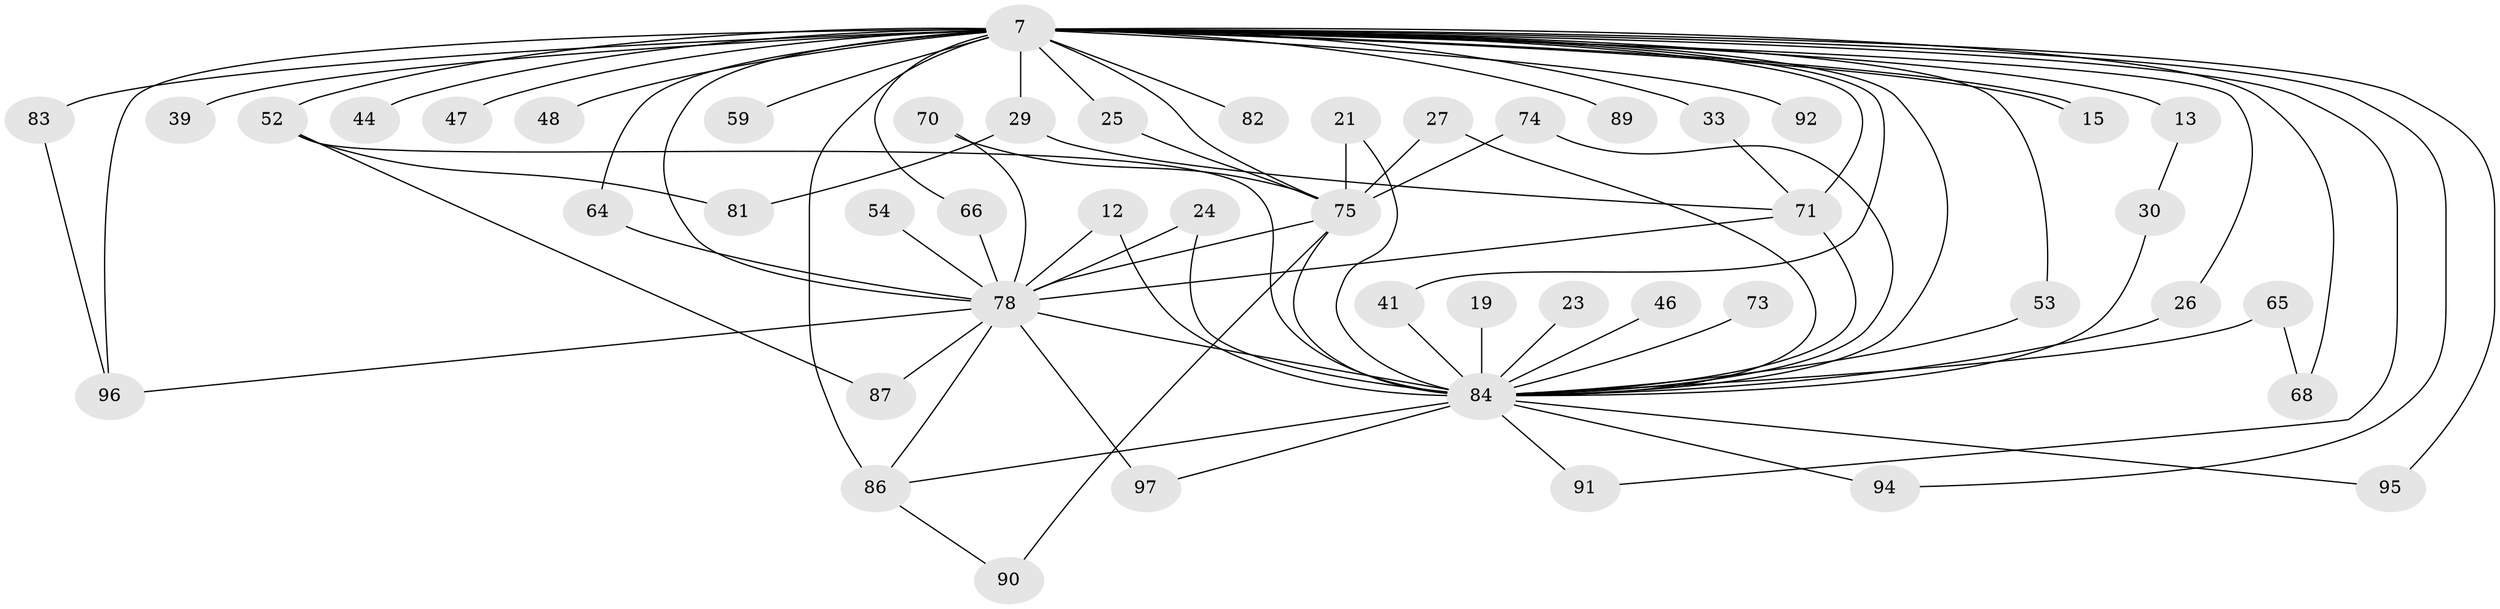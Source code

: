 // original degree distribution, {39: 0.010309278350515464, 17: 0.010309278350515464, 26: 0.010309278350515464, 23: 0.020618556701030927, 20: 0.010309278350515464, 18: 0.010309278350515464, 24: 0.010309278350515464, 14: 0.020618556701030927, 5: 0.010309278350515464, 2: 0.6185567010309279, 3: 0.1958762886597938, 4: 0.030927835051546393, 8: 0.010309278350515464, 6: 0.030927835051546393}
// Generated by graph-tools (version 1.1) at 2025/44/03/09/25 04:44:47]
// undirected, 48 vertices, 81 edges
graph export_dot {
graph [start="1"]
  node [color=gray90,style=filled];
  7 [super="+4+1"];
  12;
  13;
  15;
  19;
  21;
  23;
  24;
  25;
  26;
  27;
  29 [super="+17"];
  30;
  33;
  39;
  41;
  44;
  46;
  47;
  48;
  52 [super="+45"];
  53;
  54;
  59;
  64;
  65;
  66;
  68;
  70;
  71 [super="+51+58+35+60"];
  73;
  74;
  75 [super="+69+9"];
  78 [super="+37+6+76+36"];
  81;
  82;
  83 [super="+72+79+77"];
  84 [super="+3+10+80"];
  86 [super="+22+67+56+85"];
  87;
  89;
  90;
  91;
  92;
  94;
  95;
  96 [super="+93"];
  97 [super="+88"];
  7 -- 15;
  7 -- 15;
  7 -- 33 [weight=2];
  7 -- 41;
  7 -- 44 [weight=2];
  7 -- 47 [weight=2];
  7 -- 48 [weight=2];
  7 -- 53;
  7 -- 82 [weight=2];
  7 -- 92 [weight=2];
  7 -- 64;
  7 -- 13 [weight=2];
  7 -- 89;
  7 -- 94;
  7 -- 39 [weight=2];
  7 -- 59 [weight=2];
  7 -- 29 [weight=3];
  7 -- 25;
  7 -- 26;
  7 -- 66;
  7 -- 68;
  7 -- 75 [weight=7];
  7 -- 83 [weight=5];
  7 -- 84 [weight=11];
  7 -- 91;
  7 -- 95;
  7 -- 78 [weight=9];
  7 -- 71;
  7 -- 96;
  7 -- 52 [weight=4];
  7 -- 86 [weight=6];
  12 -- 84;
  12 -- 78;
  13 -- 30;
  19 -- 84 [weight=2];
  21 -- 84;
  21 -- 75;
  23 -- 84;
  24 -- 84;
  24 -- 78;
  25 -- 75;
  26 -- 84;
  27 -- 84;
  27 -- 75;
  29 -- 81;
  29 -- 71;
  30 -- 84;
  33 -- 71;
  41 -- 84;
  46 -- 84 [weight=2];
  52 -- 84 [weight=4];
  52 -- 81;
  52 -- 87;
  53 -- 84;
  54 -- 78 [weight=2];
  64 -- 78;
  65 -- 68;
  65 -- 84 [weight=2];
  66 -- 78;
  70 -- 78;
  70 -- 75;
  71 -- 84 [weight=5];
  71 -- 78 [weight=2];
  73 -- 84 [weight=2];
  74 -- 84;
  74 -- 75;
  75 -- 84 [weight=10];
  75 -- 78 [weight=5];
  75 -- 90;
  78 -- 84 [weight=7];
  78 -- 87;
  78 -- 96;
  78 -- 97 [weight=2];
  78 -- 86;
  83 -- 96;
  84 -- 94;
  84 -- 95;
  84 -- 91;
  84 -- 97;
  84 -- 86 [weight=4];
  86 -- 90;
}
